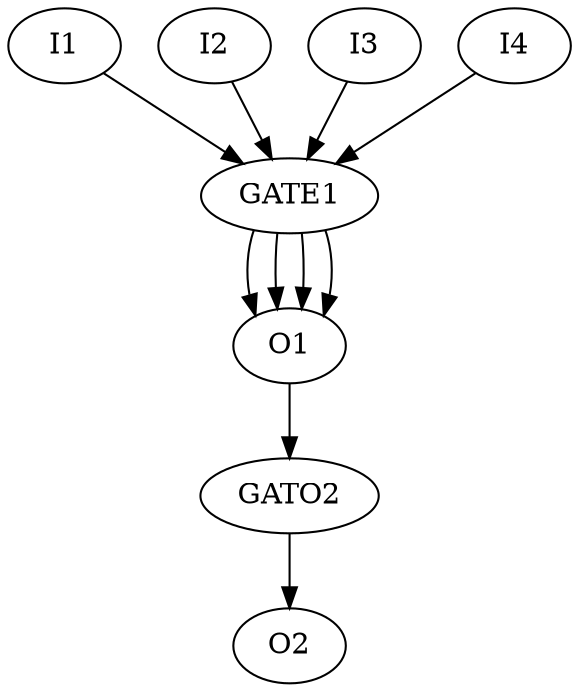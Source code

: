 digraph test {

I1 [LABEL = "INPUT"];
I2 [LABEL = "INPUT"];
I3 [LABEL = "INPUT"];
I4 [LABEL = "INPUT"];


GATE1 [LABEL = "AND2" ];
GATO2 [LABEL = "AND2" ];

O1 [LABEL = "OUTPUT"];
O2 [LABEL = "OUTPUT"];

I1 -> GATE1 -> O1;
I2 -> GATE1 -> O1;
I3 -> GATE1 -> O1;
I4 -> GATE1 -> O1;

O1 -> GATO2 -> O2;

}